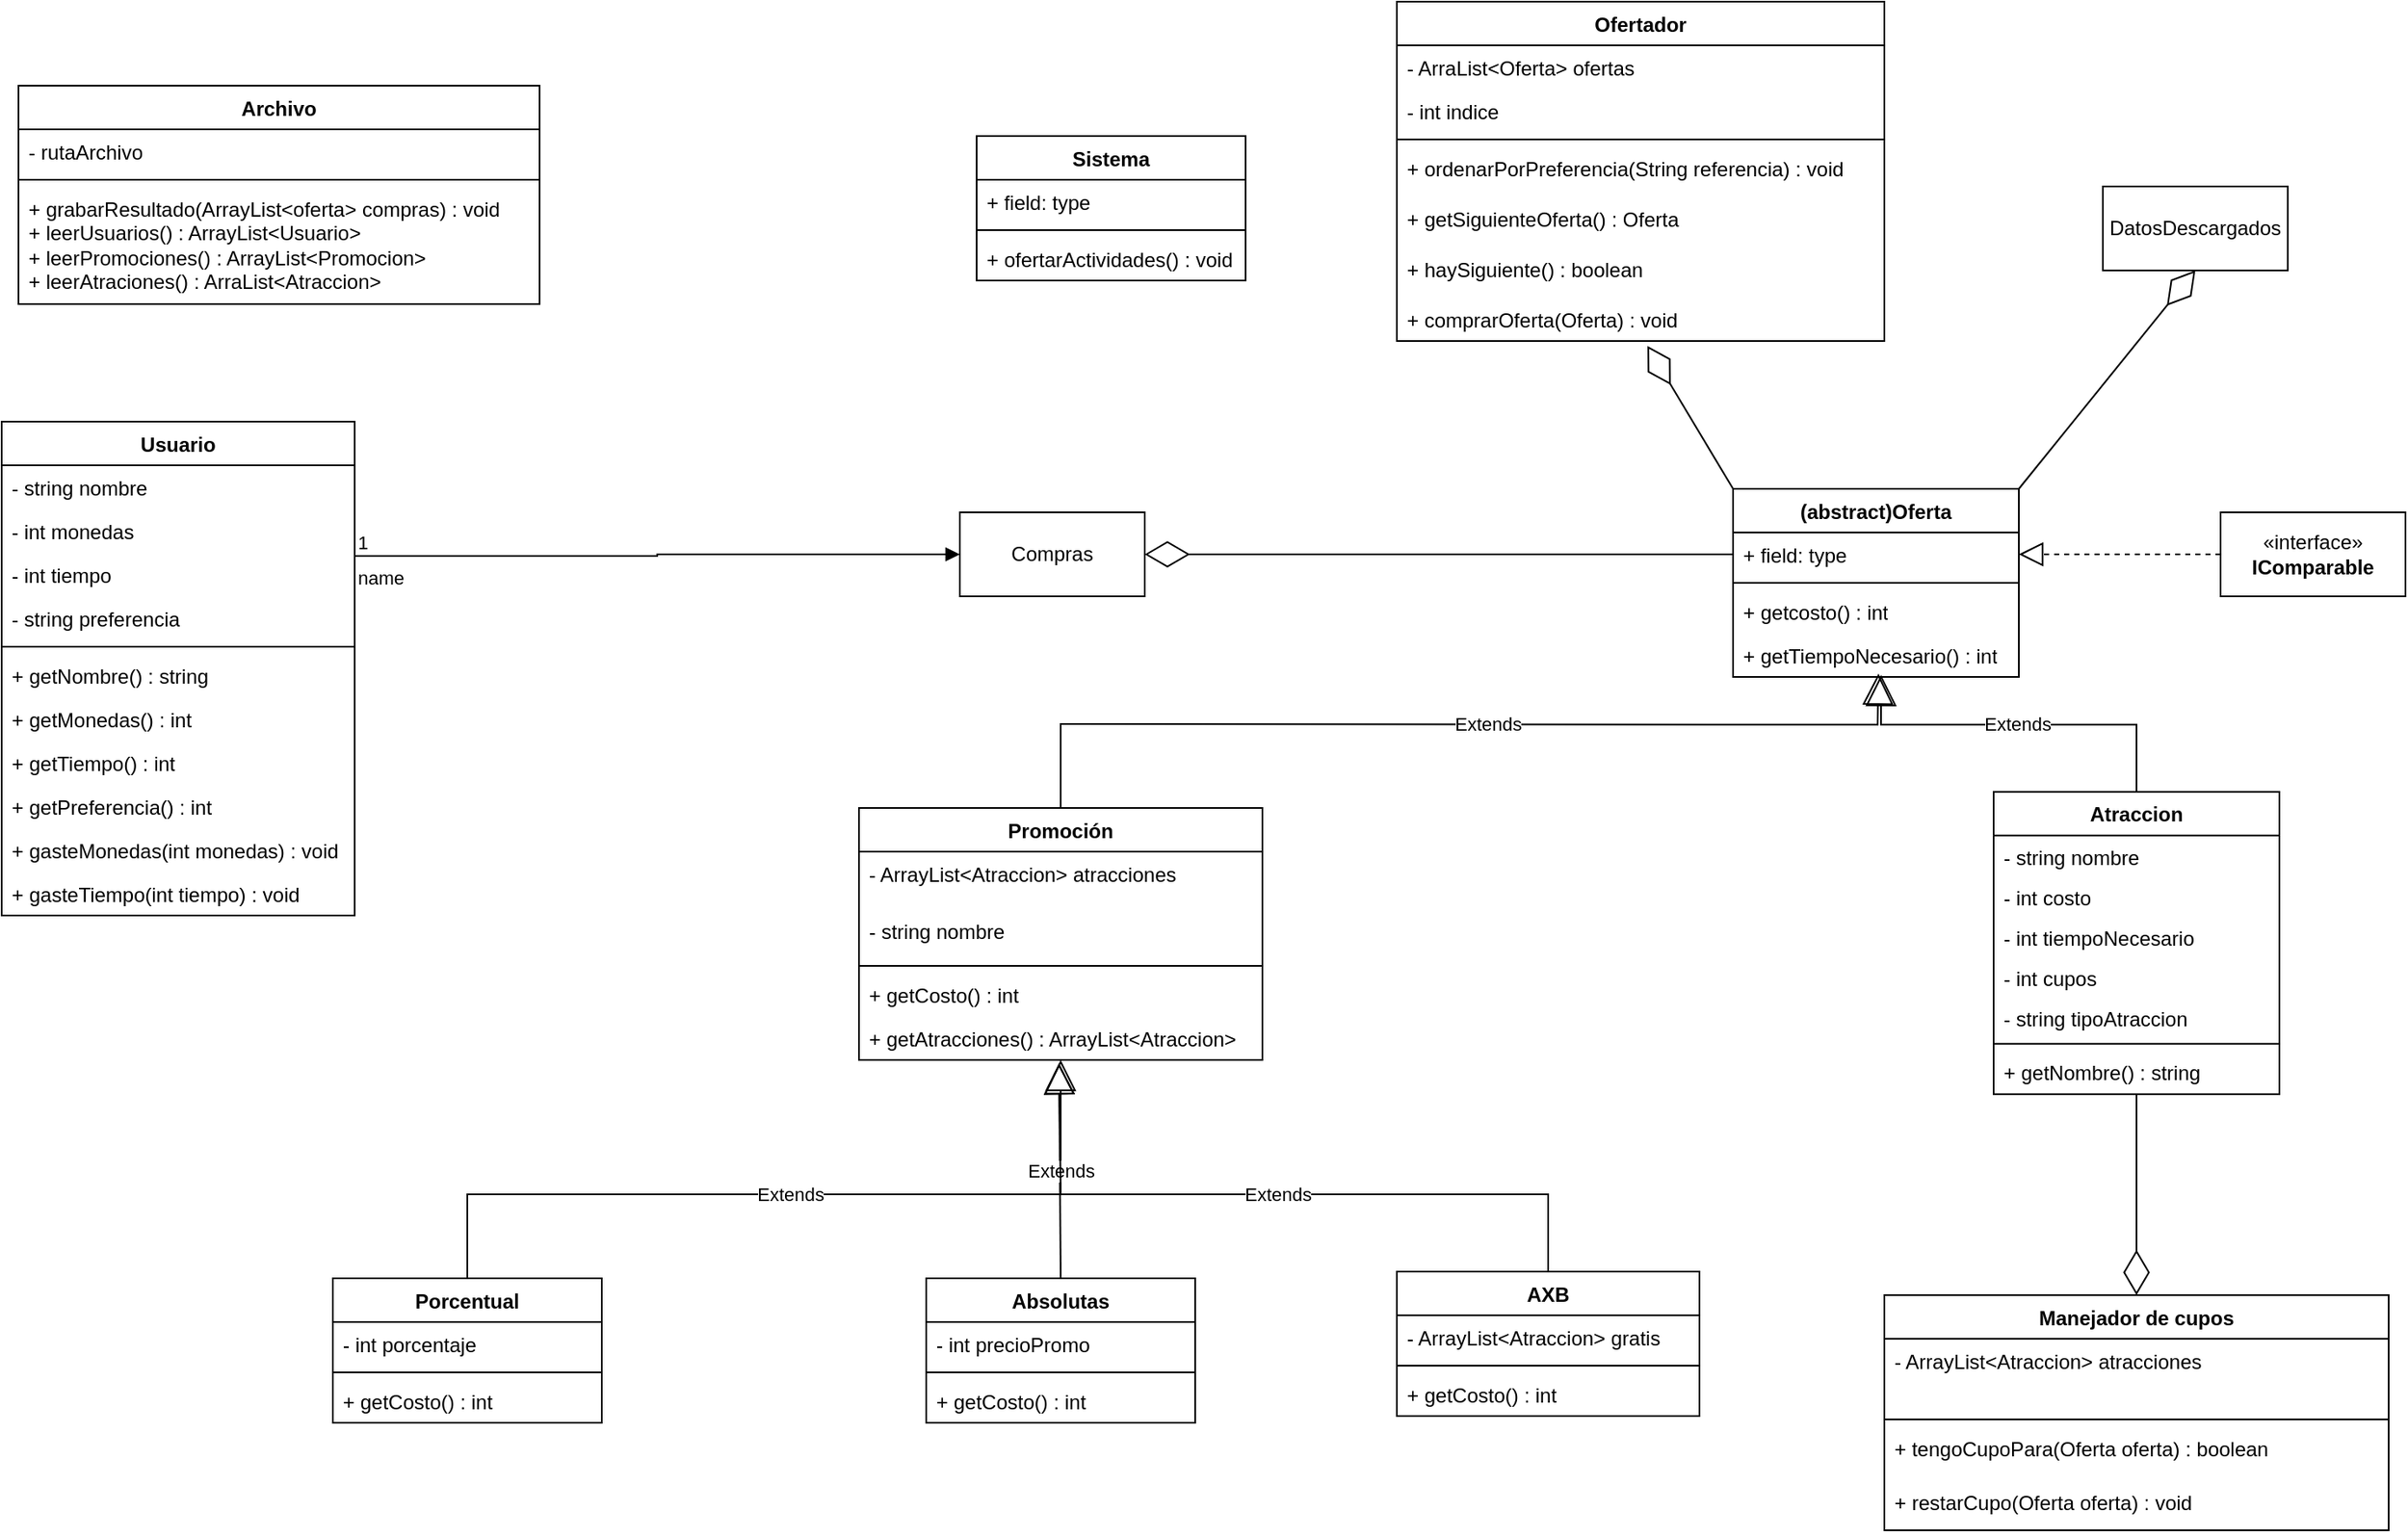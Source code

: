 <mxfile version="21.3.3" type="google">
  <diagram name="Página-1" id="9y39xeztmIVc6rfJi7bK">
    <mxGraphModel grid="1" page="1" gridSize="10" guides="1" tooltips="1" connect="1" arrows="1" fold="1" pageScale="1" pageWidth="827" pageHeight="1169" math="0" shadow="0">
      <root>
        <mxCell id="0" />
        <mxCell id="1" parent="0" />
        <mxCell id="63l84nXPRgjBxLZogKqd-1" value="Usuario" style="swimlane;fontStyle=1;align=center;verticalAlign=top;childLayout=stackLayout;horizontal=1;startSize=26;horizontalStack=0;resizeParent=1;resizeParentMax=0;resizeLast=0;collapsible=1;marginBottom=0;whiteSpace=wrap;html=1;" vertex="1" parent="1">
          <mxGeometry x="-610" y="-180" width="210" height="294" as="geometry" />
        </mxCell>
        <mxCell id="63l84nXPRgjBxLZogKqd-2" value="- string nombre" style="text;strokeColor=none;fillColor=none;align=left;verticalAlign=top;spacingLeft=4;spacingRight=4;overflow=hidden;rotatable=0;points=[[0,0.5],[1,0.5]];portConstraint=eastwest;whiteSpace=wrap;html=1;" vertex="1" parent="63l84nXPRgjBxLZogKqd-1">
          <mxGeometry y="26" width="210" height="26" as="geometry" />
        </mxCell>
        <mxCell id="63l84nXPRgjBxLZogKqd-74" value="- int monedas" style="text;strokeColor=none;fillColor=none;align=left;verticalAlign=top;spacingLeft=4;spacingRight=4;overflow=hidden;rotatable=0;points=[[0,0.5],[1,0.5]];portConstraint=eastwest;whiteSpace=wrap;html=1;" vertex="1" parent="63l84nXPRgjBxLZogKqd-1">
          <mxGeometry y="52" width="210" height="26" as="geometry" />
        </mxCell>
        <mxCell id="63l84nXPRgjBxLZogKqd-5" value="- int tiempo" style="text;strokeColor=none;fillColor=none;align=left;verticalAlign=top;spacingLeft=4;spacingRight=4;overflow=hidden;rotatable=0;points=[[0,0.5],[1,0.5]];portConstraint=eastwest;whiteSpace=wrap;html=1;" vertex="1" parent="63l84nXPRgjBxLZogKqd-1">
          <mxGeometry y="78" width="210" height="26" as="geometry" />
        </mxCell>
        <mxCell id="63l84nXPRgjBxLZogKqd-6" value="- string preferencia" style="text;strokeColor=none;fillColor=none;align=left;verticalAlign=top;spacingLeft=4;spacingRight=4;overflow=hidden;rotatable=0;points=[[0,0.5],[1,0.5]];portConstraint=eastwest;whiteSpace=wrap;html=1;" vertex="1" parent="63l84nXPRgjBxLZogKqd-1">
          <mxGeometry y="104" width="210" height="26" as="geometry" />
        </mxCell>
        <mxCell id="63l84nXPRgjBxLZogKqd-3" value="" style="line;strokeWidth=1;fillColor=none;align=left;verticalAlign=middle;spacingTop=-1;spacingLeft=3;spacingRight=3;rotatable=0;labelPosition=right;points=[];portConstraint=eastwest;strokeColor=inherit;" vertex="1" parent="63l84nXPRgjBxLZogKqd-1">
          <mxGeometry y="130" width="210" height="8" as="geometry" />
        </mxCell>
        <mxCell id="63l84nXPRgjBxLZogKqd-75" value="+ getNombre() : string" style="text;strokeColor=none;fillColor=none;align=left;verticalAlign=top;spacingLeft=4;spacingRight=4;overflow=hidden;rotatable=0;points=[[0,0.5],[1,0.5]];portConstraint=eastwest;whiteSpace=wrap;html=1;" vertex="1" parent="63l84nXPRgjBxLZogKqd-1">
          <mxGeometry y="138" width="210" height="26" as="geometry" />
        </mxCell>
        <mxCell id="63l84nXPRgjBxLZogKqd-4" value="+ getMonedas() : int" style="text;strokeColor=none;fillColor=none;align=left;verticalAlign=top;spacingLeft=4;spacingRight=4;overflow=hidden;rotatable=0;points=[[0,0.5],[1,0.5]];portConstraint=eastwest;whiteSpace=wrap;html=1;" vertex="1" parent="63l84nXPRgjBxLZogKqd-1">
          <mxGeometry y="164" width="210" height="26" as="geometry" />
        </mxCell>
        <mxCell id="63l84nXPRgjBxLZogKqd-7" value="+ getTiempo() : int" style="text;strokeColor=none;fillColor=none;align=left;verticalAlign=top;spacingLeft=4;spacingRight=4;overflow=hidden;rotatable=0;points=[[0,0.5],[1,0.5]];portConstraint=eastwest;whiteSpace=wrap;html=1;" vertex="1" parent="63l84nXPRgjBxLZogKqd-1">
          <mxGeometry y="190" width="210" height="26" as="geometry" />
        </mxCell>
        <mxCell id="63l84nXPRgjBxLZogKqd-8" value="+ getPreferencia() : int" style="text;strokeColor=none;fillColor=none;align=left;verticalAlign=top;spacingLeft=4;spacingRight=4;overflow=hidden;rotatable=0;points=[[0,0.5],[1,0.5]];portConstraint=eastwest;whiteSpace=wrap;html=1;" vertex="1" parent="63l84nXPRgjBxLZogKqd-1">
          <mxGeometry y="216" width="210" height="26" as="geometry" />
        </mxCell>
        <mxCell id="63l84nXPRgjBxLZogKqd-94" value="+ gasteMonedas(int monedas) : void" style="text;strokeColor=none;fillColor=none;align=left;verticalAlign=top;spacingLeft=4;spacingRight=4;overflow=hidden;rotatable=0;points=[[0,0.5],[1,0.5]];portConstraint=eastwest;whiteSpace=wrap;html=1;" vertex="1" parent="63l84nXPRgjBxLZogKqd-1">
          <mxGeometry y="242" width="210" height="26" as="geometry" />
        </mxCell>
        <mxCell id="63l84nXPRgjBxLZogKqd-95" value="+ gasteTiempo(int tiempo) : void" style="text;strokeColor=none;fillColor=none;align=left;verticalAlign=top;spacingLeft=4;spacingRight=4;overflow=hidden;rotatable=0;points=[[0,0.5],[1,0.5]];portConstraint=eastwest;whiteSpace=wrap;html=1;" vertex="1" parent="63l84nXPRgjBxLZogKqd-1">
          <mxGeometry y="268" width="210" height="26" as="geometry" />
        </mxCell>
        <mxCell id="63l84nXPRgjBxLZogKqd-9" value="Atraccion" style="swimlane;fontStyle=1;align=center;verticalAlign=top;childLayout=stackLayout;horizontal=1;startSize=26;horizontalStack=0;resizeParent=1;resizeParentMax=0;resizeLast=0;collapsible=1;marginBottom=0;whiteSpace=wrap;html=1;" vertex="1" parent="1">
          <mxGeometry x="575" y="40.41" width="170" height="180" as="geometry" />
        </mxCell>
        <mxCell id="63l84nXPRgjBxLZogKqd-10" value="- string nombre&lt;br&gt;" style="text;strokeColor=none;fillColor=none;align=left;verticalAlign=top;spacingLeft=4;spacingRight=4;overflow=hidden;rotatable=0;points=[[0,0.5],[1,0.5]];portConstraint=eastwest;whiteSpace=wrap;html=1;" vertex="1" parent="63l84nXPRgjBxLZogKqd-9">
          <mxGeometry y="26" width="170" height="24" as="geometry" />
        </mxCell>
        <mxCell id="63l84nXPRgjBxLZogKqd-78" value="- int costo" style="text;strokeColor=none;fillColor=none;align=left;verticalAlign=top;spacingLeft=4;spacingRight=4;overflow=hidden;rotatable=0;points=[[0,0.5],[1,0.5]];portConstraint=eastwest;whiteSpace=wrap;html=1;" vertex="1" parent="63l84nXPRgjBxLZogKqd-9">
          <mxGeometry y="50" width="170" height="24" as="geometry" />
        </mxCell>
        <mxCell id="63l84nXPRgjBxLZogKqd-79" value="- int tiempoNecesario" style="text;strokeColor=none;fillColor=none;align=left;verticalAlign=top;spacingLeft=4;spacingRight=4;overflow=hidden;rotatable=0;points=[[0,0.5],[1,0.5]];portConstraint=eastwest;whiteSpace=wrap;html=1;" vertex="1" parent="63l84nXPRgjBxLZogKqd-9">
          <mxGeometry y="74" width="170" height="24" as="geometry" />
        </mxCell>
        <mxCell id="63l84nXPRgjBxLZogKqd-80" value="- int cupos" style="text;strokeColor=none;fillColor=none;align=left;verticalAlign=top;spacingLeft=4;spacingRight=4;overflow=hidden;rotatable=0;points=[[0,0.5],[1,0.5]];portConstraint=eastwest;whiteSpace=wrap;html=1;" vertex="1" parent="63l84nXPRgjBxLZogKqd-9">
          <mxGeometry y="98" width="170" height="24" as="geometry" />
        </mxCell>
        <mxCell id="63l84nXPRgjBxLZogKqd-81" value="- string tipoAtraccion" style="text;strokeColor=none;fillColor=none;align=left;verticalAlign=top;spacingLeft=4;spacingRight=4;overflow=hidden;rotatable=0;points=[[0,0.5],[1,0.5]];portConstraint=eastwest;whiteSpace=wrap;html=1;" vertex="1" parent="63l84nXPRgjBxLZogKqd-9">
          <mxGeometry y="122" width="170" height="24" as="geometry" />
        </mxCell>
        <mxCell id="63l84nXPRgjBxLZogKqd-11" value="" style="line;strokeWidth=1;fillColor=none;align=left;verticalAlign=middle;spacingTop=-1;spacingLeft=3;spacingRight=3;rotatable=0;labelPosition=right;points=[];portConstraint=eastwest;strokeColor=inherit;" vertex="1" parent="63l84nXPRgjBxLZogKqd-9">
          <mxGeometry y="146" width="170" height="8" as="geometry" />
        </mxCell>
        <mxCell id="63l84nXPRgjBxLZogKqd-85" value="+ getNombre() : string" style="text;strokeColor=none;fillColor=none;align=left;verticalAlign=top;spacingLeft=4;spacingRight=4;overflow=hidden;rotatable=0;points=[[0,0.5],[1,0.5]];portConstraint=eastwest;whiteSpace=wrap;html=1;" vertex="1" parent="63l84nXPRgjBxLZogKqd-9">
          <mxGeometry y="154" width="170" height="26" as="geometry" />
        </mxCell>
        <mxCell id="63l84nXPRgjBxLZogKqd-13" value="Promoción" style="swimlane;fontStyle=1;align=center;verticalAlign=top;childLayout=stackLayout;horizontal=1;startSize=26;horizontalStack=0;resizeParent=1;resizeParentMax=0;resizeLast=0;collapsible=1;marginBottom=0;whiteSpace=wrap;html=1;" vertex="1" parent="1">
          <mxGeometry x="-100" y="50" width="240" height="150" as="geometry" />
        </mxCell>
        <mxCell id="63l84nXPRgjBxLZogKqd-14" value="- ArrayList&amp;lt;Atraccion&amp;gt; atracciones" style="text;strokeColor=none;fillColor=none;align=left;verticalAlign=top;spacingLeft=4;spacingRight=4;overflow=hidden;rotatable=0;points=[[0,0.5],[1,0.5]];portConstraint=eastwest;whiteSpace=wrap;html=1;" vertex="1" parent="63l84nXPRgjBxLZogKqd-13">
          <mxGeometry y="26" width="240" height="34" as="geometry" />
        </mxCell>
        <mxCell id="63l84nXPRgjBxLZogKqd-120" value="- string nombre" style="text;strokeColor=none;fillColor=none;align=left;verticalAlign=top;spacingLeft=4;spacingRight=4;overflow=hidden;rotatable=0;points=[[0,0.5],[1,0.5]];portConstraint=eastwest;whiteSpace=wrap;html=1;" vertex="1" parent="63l84nXPRgjBxLZogKqd-13">
          <mxGeometry y="60" width="240" height="30" as="geometry" />
        </mxCell>
        <mxCell id="63l84nXPRgjBxLZogKqd-15" value="" style="line;strokeWidth=1;fillColor=none;align=left;verticalAlign=middle;spacingTop=-1;spacingLeft=3;spacingRight=3;rotatable=0;labelPosition=right;points=[];portConstraint=eastwest;strokeColor=inherit;" vertex="1" parent="63l84nXPRgjBxLZogKqd-13">
          <mxGeometry y="90" width="240" height="8" as="geometry" />
        </mxCell>
        <mxCell id="63l84nXPRgjBxLZogKqd-119" value="+ getCosto() : int" style="text;strokeColor=none;fillColor=none;align=left;verticalAlign=top;spacingLeft=4;spacingRight=4;overflow=hidden;rotatable=0;points=[[0,0.5],[1,0.5]];portConstraint=eastwest;whiteSpace=wrap;html=1;" vertex="1" parent="63l84nXPRgjBxLZogKqd-13">
          <mxGeometry y="98" width="240" height="26" as="geometry" />
        </mxCell>
        <mxCell id="63l84nXPRgjBxLZogKqd-99" value="+ getAtracciones() : ArrayList&amp;lt;Atraccion&amp;gt;" style="text;strokeColor=none;fillColor=none;align=left;verticalAlign=top;spacingLeft=4;spacingRight=4;overflow=hidden;rotatable=0;points=[[0,0.5],[1,0.5]];portConstraint=eastwest;whiteSpace=wrap;html=1;" vertex="1" parent="63l84nXPRgjBxLZogKqd-13">
          <mxGeometry y="124" width="240" height="26" as="geometry" />
        </mxCell>
        <mxCell id="63l84nXPRgjBxLZogKqd-21" value="Archivo" style="swimlane;fontStyle=1;align=center;verticalAlign=top;childLayout=stackLayout;horizontal=1;startSize=26;horizontalStack=0;resizeParent=1;resizeParentMax=0;resizeLast=0;collapsible=1;marginBottom=0;whiteSpace=wrap;html=1;" vertex="1" parent="1">
          <mxGeometry x="-600" y="-380" width="310" height="130" as="geometry" />
        </mxCell>
        <mxCell id="63l84nXPRgjBxLZogKqd-22" value="- rutaArchivo" style="text;strokeColor=none;fillColor=none;align=left;verticalAlign=top;spacingLeft=4;spacingRight=4;overflow=hidden;rotatable=0;points=[[0,0.5],[1,0.5]];portConstraint=eastwest;whiteSpace=wrap;html=1;" vertex="1" parent="63l84nXPRgjBxLZogKqd-21">
          <mxGeometry y="26" width="310" height="26" as="geometry" />
        </mxCell>
        <mxCell id="63l84nXPRgjBxLZogKqd-23" value="" style="line;strokeWidth=1;fillColor=none;align=left;verticalAlign=middle;spacingTop=-1;spacingLeft=3;spacingRight=3;rotatable=0;labelPosition=right;points=[];portConstraint=eastwest;strokeColor=inherit;" vertex="1" parent="63l84nXPRgjBxLZogKqd-21">
          <mxGeometry y="52" width="310" height="8" as="geometry" />
        </mxCell>
        <mxCell id="63l84nXPRgjBxLZogKqd-24" value="+ grabarResultado(ArrayList&amp;lt;oferta&amp;gt; compras) : void&lt;br&gt;+ leerUsuarios() : ArrayList&amp;lt;Usuario&amp;gt;&lt;br&gt;+ leerPromociones() : ArrayList&amp;lt;Promocion&amp;gt;&lt;br&gt;+ leerAtraciones() : ArraList&amp;lt;Atraccion&amp;gt;" style="text;strokeColor=none;fillColor=none;align=left;verticalAlign=top;spacingLeft=4;spacingRight=4;overflow=hidden;rotatable=0;points=[[0,0.5],[1,0.5]];portConstraint=eastwest;whiteSpace=wrap;html=1;" vertex="1" parent="63l84nXPRgjBxLZogKqd-21">
          <mxGeometry y="60" width="310" height="70" as="geometry" />
        </mxCell>
        <mxCell id="63l84nXPRgjBxLZogKqd-29" value="(abstract)Oferta" style="swimlane;fontStyle=1;align=center;verticalAlign=top;childLayout=stackLayout;horizontal=1;startSize=26;horizontalStack=0;resizeParent=1;resizeParentMax=0;resizeLast=0;collapsible=1;marginBottom=0;whiteSpace=wrap;html=1;" vertex="1" parent="1">
          <mxGeometry x="420" y="-140" width="170" height="112" as="geometry" />
        </mxCell>
        <mxCell id="63l84nXPRgjBxLZogKqd-30" value="+ field: type" style="text;strokeColor=none;fillColor=none;align=left;verticalAlign=top;spacingLeft=4;spacingRight=4;overflow=hidden;rotatable=0;points=[[0,0.5],[1,0.5]];portConstraint=eastwest;whiteSpace=wrap;html=1;" vertex="1" parent="63l84nXPRgjBxLZogKqd-29">
          <mxGeometry y="26" width="170" height="26" as="geometry" />
        </mxCell>
        <mxCell id="63l84nXPRgjBxLZogKqd-31" value="" style="line;strokeWidth=1;fillColor=none;align=left;verticalAlign=middle;spacingTop=-1;spacingLeft=3;spacingRight=3;rotatable=0;labelPosition=right;points=[];portConstraint=eastwest;strokeColor=inherit;" vertex="1" parent="63l84nXPRgjBxLZogKqd-29">
          <mxGeometry y="52" width="170" height="8" as="geometry" />
        </mxCell>
        <mxCell id="63l84nXPRgjBxLZogKqd-86" value="+ getcosto() : int" style="text;strokeColor=none;fillColor=none;align=left;verticalAlign=top;spacingLeft=4;spacingRight=4;overflow=hidden;rotatable=0;points=[[0,0.5],[1,0.5]];portConstraint=eastwest;whiteSpace=wrap;html=1;" vertex="1" parent="63l84nXPRgjBxLZogKqd-29">
          <mxGeometry y="60" width="170" height="26" as="geometry" />
        </mxCell>
        <mxCell id="63l84nXPRgjBxLZogKqd-87" value="+ getTiempoNecesario() : int" style="text;strokeColor=none;fillColor=none;align=left;verticalAlign=top;spacingLeft=4;spacingRight=4;overflow=hidden;rotatable=0;points=[[0,0.5],[1,0.5]];portConstraint=eastwest;whiteSpace=wrap;html=1;" vertex="1" parent="63l84nXPRgjBxLZogKqd-29">
          <mxGeometry y="86" width="170" height="26" as="geometry" />
        </mxCell>
        <mxCell id="63l84nXPRgjBxLZogKqd-34" value="Extends" style="endArrow=block;endSize=16;endFill=0;html=1;rounded=0;entryX=0.478;entryY=1.138;entryDx=0;entryDy=0;entryPerimeter=0;exitX=0.5;exitY=0;exitDx=0;exitDy=0;" edge="1" parent="1" source="63l84nXPRgjBxLZogKqd-13">
          <mxGeometry x="0.073" width="160" relative="1" as="geometry">
            <mxPoint x="340" y="10.41" as="sourcePoint" />
            <mxPoint x="506.48" y="-30.002" as="targetPoint" />
            <Array as="points">
              <mxPoint x="20" />
              <mxPoint x="506" y="0.41" />
            </Array>
            <mxPoint as="offset" />
          </mxGeometry>
        </mxCell>
        <mxCell id="63l84nXPRgjBxLZogKqd-37" value="Extends" style="endArrow=block;endSize=16;endFill=0;html=1;rounded=0;exitX=0.5;exitY=0;exitDx=0;exitDy=0;entryX=0.488;entryY=1.169;entryDx=0;entryDy=0;entryPerimeter=0;" edge="1" parent="1" source="63l84nXPRgjBxLZogKqd-9">
          <mxGeometry width="160" relative="1" as="geometry">
            <mxPoint x="340" y="10.41" as="sourcePoint" />
            <mxPoint x="508.08" y="-29.196" as="targetPoint" />
            <Array as="points">
              <mxPoint x="660" y="0.41" />
              <mxPoint x="508" y="0.41" />
            </Array>
          </mxGeometry>
        </mxCell>
        <mxCell id="63l84nXPRgjBxLZogKqd-44" value="" style="endArrow=diamondThin;endFill=0;endSize=24;html=1;rounded=0;exitX=0;exitY=0;exitDx=0;exitDy=0;entryX=0.514;entryY=1.115;entryDx=0;entryDy=0;entryPerimeter=0;" edge="1" parent="1" source="63l84nXPRgjBxLZogKqd-29" target="63l84nXPRgjBxLZogKqd-93">
          <mxGeometry width="160" relative="1" as="geometry">
            <mxPoint x="330" y="-110" as="sourcePoint" />
            <mxPoint x="500" y="-220" as="targetPoint" />
          </mxGeometry>
        </mxCell>
        <mxCell id="63l84nXPRgjBxLZogKqd-48" value="Compras" style="html=1;whiteSpace=wrap;" vertex="1" parent="1">
          <mxGeometry x="-40" y="-126" width="110" height="50" as="geometry" />
        </mxCell>
        <mxCell id="63l84nXPRgjBxLZogKqd-49" value="" style="endArrow=diamondThin;endFill=0;endSize=24;html=1;rounded=0;entryX=1;entryY=0.5;entryDx=0;entryDy=0;exitX=0;exitY=0.5;exitDx=0;exitDy=0;" edge="1" parent="1" source="63l84nXPRgjBxLZogKqd-30" target="63l84nXPRgjBxLZogKqd-48">
          <mxGeometry width="160" relative="1" as="geometry">
            <mxPoint x="230" as="sourcePoint" />
            <mxPoint x="390" as="targetPoint" />
          </mxGeometry>
        </mxCell>
        <mxCell id="63l84nXPRgjBxLZogKqd-50" value="«interface»&lt;br&gt;&lt;b&gt;IComparable&lt;/b&gt;" style="html=1;whiteSpace=wrap;" vertex="1" parent="1">
          <mxGeometry x="710" y="-126" width="110" height="50" as="geometry" />
        </mxCell>
        <mxCell id="63l84nXPRgjBxLZogKqd-51" value="" style="endArrow=block;dashed=1;endFill=0;endSize=12;html=1;rounded=0;entryX=1;entryY=0.5;entryDx=0;entryDy=0;exitX=0;exitY=0.5;exitDx=0;exitDy=0;" edge="1" parent="1" source="63l84nXPRgjBxLZogKqd-50" target="63l84nXPRgjBxLZogKqd-30">
          <mxGeometry width="160" relative="1" as="geometry">
            <mxPoint x="230" as="sourcePoint" />
            <mxPoint x="390" as="targetPoint" />
          </mxGeometry>
        </mxCell>
        <mxCell id="63l84nXPRgjBxLZogKqd-52" value="Sistema" style="swimlane;fontStyle=1;align=center;verticalAlign=top;childLayout=stackLayout;horizontal=1;startSize=26;horizontalStack=0;resizeParent=1;resizeParentMax=0;resizeLast=0;collapsible=1;marginBottom=0;whiteSpace=wrap;html=1;" vertex="1" parent="1">
          <mxGeometry x="-30" y="-350" width="160" height="86" as="geometry" />
        </mxCell>
        <mxCell id="63l84nXPRgjBxLZogKqd-53" value="+ field: type" style="text;strokeColor=none;fillColor=none;align=left;verticalAlign=top;spacingLeft=4;spacingRight=4;overflow=hidden;rotatable=0;points=[[0,0.5],[1,0.5]];portConstraint=eastwest;whiteSpace=wrap;html=1;" vertex="1" parent="63l84nXPRgjBxLZogKqd-52">
          <mxGeometry y="26" width="160" height="26" as="geometry" />
        </mxCell>
        <mxCell id="63l84nXPRgjBxLZogKqd-54" value="" style="line;strokeWidth=1;fillColor=none;align=left;verticalAlign=middle;spacingTop=-1;spacingLeft=3;spacingRight=3;rotatable=0;labelPosition=right;points=[];portConstraint=eastwest;strokeColor=inherit;" vertex="1" parent="63l84nXPRgjBxLZogKqd-52">
          <mxGeometry y="52" width="160" height="8" as="geometry" />
        </mxCell>
        <mxCell id="63l84nXPRgjBxLZogKqd-55" value="+ ofertarActividades() : void" style="text;strokeColor=none;fillColor=none;align=left;verticalAlign=top;spacingLeft=4;spacingRight=4;overflow=hidden;rotatable=0;points=[[0,0.5],[1,0.5]];portConstraint=eastwest;whiteSpace=wrap;html=1;" vertex="1" parent="63l84nXPRgjBxLZogKqd-52">
          <mxGeometry y="60" width="160" height="26" as="geometry" />
        </mxCell>
        <mxCell id="63l84nXPRgjBxLZogKqd-57" value="Ofertador" style="swimlane;fontStyle=1;align=center;verticalAlign=top;childLayout=stackLayout;horizontal=1;startSize=26;horizontalStack=0;resizeParent=1;resizeParentMax=0;resizeLast=0;collapsible=1;marginBottom=0;whiteSpace=wrap;html=1;" vertex="1" parent="1">
          <mxGeometry x="220" y="-430" width="290" height="202" as="geometry" />
        </mxCell>
        <mxCell id="63l84nXPRgjBxLZogKqd-58" value="- ArraList&amp;lt;Oferta&amp;gt; ofertas" style="text;strokeColor=none;fillColor=none;align=left;verticalAlign=top;spacingLeft=4;spacingRight=4;overflow=hidden;rotatable=0;points=[[0,0.5],[1,0.5]];portConstraint=eastwest;whiteSpace=wrap;html=1;" vertex="1" parent="63l84nXPRgjBxLZogKqd-57">
          <mxGeometry y="26" width="290" height="26" as="geometry" />
        </mxCell>
        <mxCell id="63l84nXPRgjBxLZogKqd-91" value="- int indice" style="text;strokeColor=none;fillColor=none;align=left;verticalAlign=top;spacingLeft=4;spacingRight=4;overflow=hidden;rotatable=0;points=[[0,0.5],[1,0.5]];portConstraint=eastwest;whiteSpace=wrap;html=1;" vertex="1" parent="63l84nXPRgjBxLZogKqd-57">
          <mxGeometry y="52" width="290" height="26" as="geometry" />
        </mxCell>
        <mxCell id="63l84nXPRgjBxLZogKqd-59" value="" style="line;strokeWidth=1;fillColor=none;align=left;verticalAlign=middle;spacingTop=-1;spacingLeft=3;spacingRight=3;rotatable=0;labelPosition=right;points=[];portConstraint=eastwest;strokeColor=inherit;" vertex="1" parent="63l84nXPRgjBxLZogKqd-57">
          <mxGeometry y="78" width="290" height="8" as="geometry" />
        </mxCell>
        <mxCell id="63l84nXPRgjBxLZogKqd-60" value="+ ordenarPorPreferencia(String referencia) : void" style="text;strokeColor=none;fillColor=none;align=left;verticalAlign=top;spacingLeft=4;spacingRight=4;overflow=hidden;rotatable=0;points=[[0,0.5],[1,0.5]];portConstraint=eastwest;whiteSpace=wrap;html=1;" vertex="1" parent="63l84nXPRgjBxLZogKqd-57">
          <mxGeometry y="86" width="290" height="30" as="geometry" />
        </mxCell>
        <mxCell id="63l84nXPRgjBxLZogKqd-89" value="+ getSiguienteOferta() : Oferta" style="text;strokeColor=none;fillColor=none;align=left;verticalAlign=top;spacingLeft=4;spacingRight=4;overflow=hidden;rotatable=0;points=[[0,0.5],[1,0.5]];portConstraint=eastwest;whiteSpace=wrap;html=1;" vertex="1" parent="63l84nXPRgjBxLZogKqd-57">
          <mxGeometry y="116" width="290" height="30" as="geometry" />
        </mxCell>
        <mxCell id="63l84nXPRgjBxLZogKqd-92" value="+ haySiguiente() : boolean" style="text;strokeColor=none;fillColor=none;align=left;verticalAlign=top;spacingLeft=4;spacingRight=4;overflow=hidden;rotatable=0;points=[[0,0.5],[1,0.5]];portConstraint=eastwest;whiteSpace=wrap;html=1;" vertex="1" parent="63l84nXPRgjBxLZogKqd-57">
          <mxGeometry y="146" width="290" height="30" as="geometry" />
        </mxCell>
        <mxCell id="63l84nXPRgjBxLZogKqd-93" value="+ comprarOferta(Oferta) : void" style="text;strokeColor=none;fillColor=none;align=left;verticalAlign=top;spacingLeft=4;spacingRight=4;overflow=hidden;rotatable=0;points=[[0,0.5],[1,0.5]];portConstraint=eastwest;whiteSpace=wrap;html=1;" vertex="1" parent="63l84nXPRgjBxLZogKqd-57">
          <mxGeometry y="176" width="290" height="26" as="geometry" />
        </mxCell>
        <mxCell id="63l84nXPRgjBxLZogKqd-65" value="DatosDescargados" style="html=1;whiteSpace=wrap;" vertex="1" parent="1">
          <mxGeometry x="640" y="-320" width="110" height="50" as="geometry" />
        </mxCell>
        <mxCell id="63l84nXPRgjBxLZogKqd-66" value="" style="endArrow=diamondThin;endFill=0;endSize=24;html=1;rounded=0;entryX=0.5;entryY=1;entryDx=0;entryDy=0;exitX=1;exitY=0;exitDx=0;exitDy=0;" edge="1" parent="1" source="63l84nXPRgjBxLZogKqd-29" target="63l84nXPRgjBxLZogKqd-65">
          <mxGeometry width="160" relative="1" as="geometry">
            <mxPoint x="230" y="-120" as="sourcePoint" />
            <mxPoint x="390" y="-120" as="targetPoint" />
          </mxGeometry>
        </mxCell>
        <mxCell id="63l84nXPRgjBxLZogKqd-68" value="Manejador de cupos" style="swimlane;fontStyle=1;align=center;verticalAlign=top;childLayout=stackLayout;horizontal=1;startSize=26;horizontalStack=0;resizeParent=1;resizeParentMax=0;resizeLast=0;collapsible=1;marginBottom=0;whiteSpace=wrap;html=1;" vertex="1" parent="1">
          <mxGeometry x="510" y="340" width="300" height="140" as="geometry" />
        </mxCell>
        <mxCell id="63l84nXPRgjBxLZogKqd-69" value="- ArrayList&amp;lt;Atraccion&amp;gt; atracciones" style="text;strokeColor=none;fillColor=none;align=left;verticalAlign=top;spacingLeft=4;spacingRight=4;overflow=hidden;rotatable=0;points=[[0,0.5],[1,0.5]];portConstraint=eastwest;whiteSpace=wrap;html=1;" vertex="1" parent="63l84nXPRgjBxLZogKqd-68">
          <mxGeometry y="26" width="300" height="44" as="geometry" />
        </mxCell>
        <mxCell id="63l84nXPRgjBxLZogKqd-70" value="" style="line;strokeWidth=1;fillColor=none;align=left;verticalAlign=middle;spacingTop=-1;spacingLeft=3;spacingRight=3;rotatable=0;labelPosition=right;points=[];portConstraint=eastwest;strokeColor=inherit;" vertex="1" parent="63l84nXPRgjBxLZogKqd-68">
          <mxGeometry y="70" width="300" height="8" as="geometry" />
        </mxCell>
        <mxCell id="63l84nXPRgjBxLZogKqd-71" value="+ tengoCupoPara(Oferta oferta) : boolean&amp;nbsp;" style="text;strokeColor=none;fillColor=none;align=left;verticalAlign=top;spacingLeft=4;spacingRight=4;overflow=hidden;rotatable=0;points=[[0,0.5],[1,0.5]];portConstraint=eastwest;whiteSpace=wrap;html=1;" vertex="1" parent="63l84nXPRgjBxLZogKqd-68">
          <mxGeometry y="78" width="300" height="32" as="geometry" />
        </mxCell>
        <mxCell id="63l84nXPRgjBxLZogKqd-76" value="+ restarCupo(Oferta oferta) : void" style="text;strokeColor=none;fillColor=none;align=left;verticalAlign=top;spacingLeft=4;spacingRight=4;overflow=hidden;rotatable=0;points=[[0,0.5],[1,0.5]];portConstraint=eastwest;whiteSpace=wrap;html=1;" vertex="1" parent="63l84nXPRgjBxLZogKqd-68">
          <mxGeometry y="110" width="300" height="30" as="geometry" />
        </mxCell>
        <mxCell id="63l84nXPRgjBxLZogKqd-72" value="" style="endArrow=diamondThin;endFill=0;endSize=24;html=1;rounded=0;entryX=0.5;entryY=0;entryDx=0;entryDy=0;exitX=0.5;exitY=1;exitDx=0;exitDy=0;" edge="1" parent="1" source="63l84nXPRgjBxLZogKqd-9" target="63l84nXPRgjBxLZogKqd-68">
          <mxGeometry width="160" relative="1" as="geometry">
            <mxPoint x="660" y="222.412" as="sourcePoint" />
            <mxPoint x="400" y="200.41" as="targetPoint" />
          </mxGeometry>
        </mxCell>
        <mxCell id="63l84nXPRgjBxLZogKqd-96" value="name" style="endArrow=block;endFill=1;html=1;edgeStyle=orthogonalEdgeStyle;align=left;verticalAlign=top;rounded=0;entryX=0;entryY=0.5;entryDx=0;entryDy=0;exitX=1;exitY=0.077;exitDx=0;exitDy=0;exitPerimeter=0;" edge="1" parent="1" source="63l84nXPRgjBxLZogKqd-5" target="63l84nXPRgjBxLZogKqd-48">
          <mxGeometry x="-1" relative="1" as="geometry">
            <mxPoint x="-20" y="130" as="sourcePoint" />
            <mxPoint x="140" y="130" as="targetPoint" />
          </mxGeometry>
        </mxCell>
        <mxCell id="63l84nXPRgjBxLZogKqd-97" value="1" style="edgeLabel;resizable=0;html=1;align=left;verticalAlign=bottom;" connectable="0" vertex="1" parent="63l84nXPRgjBxLZogKqd-96">
          <mxGeometry x="-1" relative="1" as="geometry" />
        </mxCell>
        <mxCell id="63l84nXPRgjBxLZogKqd-100" value="Porcentual" style="swimlane;fontStyle=1;align=center;verticalAlign=top;childLayout=stackLayout;horizontal=1;startSize=26;horizontalStack=0;resizeParent=1;resizeParentMax=0;resizeLast=0;collapsible=1;marginBottom=0;whiteSpace=wrap;html=1;" vertex="1" parent="1">
          <mxGeometry x="-413" y="330" width="160" height="86" as="geometry" />
        </mxCell>
        <mxCell id="63l84nXPRgjBxLZogKqd-101" value="- int porcentaje" style="text;strokeColor=none;fillColor=none;align=left;verticalAlign=top;spacingLeft=4;spacingRight=4;overflow=hidden;rotatable=0;points=[[0,0.5],[1,0.5]];portConstraint=eastwest;whiteSpace=wrap;html=1;" vertex="1" parent="63l84nXPRgjBxLZogKqd-100">
          <mxGeometry y="26" width="160" height="26" as="geometry" />
        </mxCell>
        <mxCell id="63l84nXPRgjBxLZogKqd-102" value="" style="line;strokeWidth=1;fillColor=none;align=left;verticalAlign=middle;spacingTop=-1;spacingLeft=3;spacingRight=3;rotatable=0;labelPosition=right;points=[];portConstraint=eastwest;strokeColor=inherit;" vertex="1" parent="63l84nXPRgjBxLZogKqd-100">
          <mxGeometry y="52" width="160" height="8" as="geometry" />
        </mxCell>
        <mxCell id="63l84nXPRgjBxLZogKqd-103" value="+ getCosto() : int" style="text;strokeColor=none;fillColor=none;align=left;verticalAlign=top;spacingLeft=4;spacingRight=4;overflow=hidden;rotatable=0;points=[[0,0.5],[1,0.5]];portConstraint=eastwest;whiteSpace=wrap;html=1;" vertex="1" parent="63l84nXPRgjBxLZogKqd-100">
          <mxGeometry y="60" width="160" height="26" as="geometry" />
        </mxCell>
        <mxCell id="63l84nXPRgjBxLZogKqd-104" value="Absolutas" style="swimlane;fontStyle=1;align=center;verticalAlign=top;childLayout=stackLayout;horizontal=1;startSize=26;horizontalStack=0;resizeParent=1;resizeParentMax=0;resizeLast=0;collapsible=1;marginBottom=0;whiteSpace=wrap;html=1;" vertex="1" parent="1">
          <mxGeometry x="-60" y="330" width="160" height="86" as="geometry" />
        </mxCell>
        <mxCell id="63l84nXPRgjBxLZogKqd-105" value="- int precioPromo" style="text;strokeColor=none;fillColor=none;align=left;verticalAlign=top;spacingLeft=4;spacingRight=4;overflow=hidden;rotatable=0;points=[[0,0.5],[1,0.5]];portConstraint=eastwest;whiteSpace=wrap;html=1;" vertex="1" parent="63l84nXPRgjBxLZogKqd-104">
          <mxGeometry y="26" width="160" height="26" as="geometry" />
        </mxCell>
        <mxCell id="63l84nXPRgjBxLZogKqd-106" value="" style="line;strokeWidth=1;fillColor=none;align=left;verticalAlign=middle;spacingTop=-1;spacingLeft=3;spacingRight=3;rotatable=0;labelPosition=right;points=[];portConstraint=eastwest;strokeColor=inherit;" vertex="1" parent="63l84nXPRgjBxLZogKqd-104">
          <mxGeometry y="52" width="160" height="8" as="geometry" />
        </mxCell>
        <mxCell id="63l84nXPRgjBxLZogKqd-118" value="+ getCosto() : int" style="text;strokeColor=none;fillColor=none;align=left;verticalAlign=top;spacingLeft=4;spacingRight=4;overflow=hidden;rotatable=0;points=[[0,0.5],[1,0.5]];portConstraint=eastwest;whiteSpace=wrap;html=1;" vertex="1" parent="63l84nXPRgjBxLZogKqd-104">
          <mxGeometry y="60" width="160" height="26" as="geometry" />
        </mxCell>
        <mxCell id="63l84nXPRgjBxLZogKqd-108" value="AXB" style="swimlane;fontStyle=1;align=center;verticalAlign=top;childLayout=stackLayout;horizontal=1;startSize=26;horizontalStack=0;resizeParent=1;resizeParentMax=0;resizeLast=0;collapsible=1;marginBottom=0;whiteSpace=wrap;html=1;" vertex="1" parent="1">
          <mxGeometry x="220" y="326" width="180" height="86" as="geometry" />
        </mxCell>
        <mxCell id="63l84nXPRgjBxLZogKqd-109" value="- ArrayList&amp;lt;Atraccion&amp;gt; gratis" style="text;strokeColor=none;fillColor=none;align=left;verticalAlign=top;spacingLeft=4;spacingRight=4;overflow=hidden;rotatable=0;points=[[0,0.5],[1,0.5]];portConstraint=eastwest;whiteSpace=wrap;html=1;" vertex="1" parent="63l84nXPRgjBxLZogKqd-108">
          <mxGeometry y="26" width="180" height="26" as="geometry" />
        </mxCell>
        <mxCell id="63l84nXPRgjBxLZogKqd-110" value="" style="line;strokeWidth=1;fillColor=none;align=left;verticalAlign=middle;spacingTop=-1;spacingLeft=3;spacingRight=3;rotatable=0;labelPosition=right;points=[];portConstraint=eastwest;strokeColor=inherit;" vertex="1" parent="63l84nXPRgjBxLZogKqd-108">
          <mxGeometry y="52" width="180" height="8" as="geometry" />
        </mxCell>
        <mxCell id="63l84nXPRgjBxLZogKqd-117" value="+ getCosto() : int" style="text;strokeColor=none;fillColor=none;align=left;verticalAlign=top;spacingLeft=4;spacingRight=4;overflow=hidden;rotatable=0;points=[[0,0.5],[1,0.5]];portConstraint=eastwest;whiteSpace=wrap;html=1;" vertex="1" parent="63l84nXPRgjBxLZogKqd-108">
          <mxGeometry y="60" width="180" height="26" as="geometry" />
        </mxCell>
        <mxCell id="63l84nXPRgjBxLZogKqd-112" value="Extends" style="endArrow=block;endSize=16;endFill=0;html=1;rounded=0;exitX=0.5;exitY=0;exitDx=0;exitDy=0;" edge="1" parent="1" source="63l84nXPRgjBxLZogKqd-100" target="63l84nXPRgjBxLZogKqd-99">
          <mxGeometry width="160" relative="1" as="geometry">
            <mxPoint x="-20" y="260" as="sourcePoint" />
            <mxPoint x="20" y="210" as="targetPoint" />
            <Array as="points">
              <mxPoint x="-333" y="280" />
              <mxPoint x="20" y="280" />
            </Array>
          </mxGeometry>
        </mxCell>
        <mxCell id="63l84nXPRgjBxLZogKqd-113" value="Extends" style="endArrow=block;endSize=16;endFill=0;html=1;rounded=0;entryX=0.496;entryY=1.077;entryDx=0;entryDy=0;entryPerimeter=0;exitX=0.5;exitY=0;exitDx=0;exitDy=0;" edge="1" parent="1" source="63l84nXPRgjBxLZogKqd-104" target="63l84nXPRgjBxLZogKqd-99">
          <mxGeometry width="160" relative="1" as="geometry">
            <mxPoint x="-10" y="270" as="sourcePoint" />
            <mxPoint x="150" y="270" as="targetPoint" />
          </mxGeometry>
        </mxCell>
        <mxCell id="63l84nXPRgjBxLZogKqd-114" value="Extends" style="endArrow=block;endSize=16;endFill=0;html=1;rounded=0;entryX=0.496;entryY=1.077;entryDx=0;entryDy=0;entryPerimeter=0;exitX=0.5;exitY=0;exitDx=0;exitDy=0;" edge="1" parent="1" source="63l84nXPRgjBxLZogKqd-108" target="63l84nXPRgjBxLZogKqd-99">
          <mxGeometry width="160" relative="1" as="geometry">
            <mxPoint y="280" as="sourcePoint" />
            <mxPoint x="160" y="280" as="targetPoint" />
            <Array as="points">
              <mxPoint x="310" y="280" />
              <mxPoint x="20" y="280" />
            </Array>
          </mxGeometry>
        </mxCell>
      </root>
    </mxGraphModel>
  </diagram>
</mxfile>

